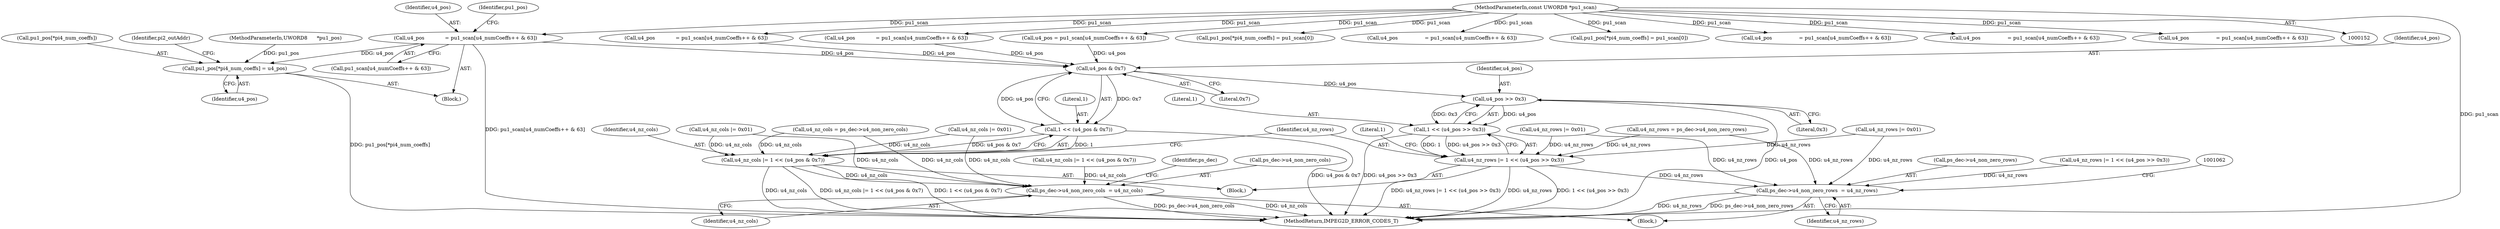 digraph "0_Android_8b4ed5a23175b7ffa56eea4678db7287f825e985@array" {
"1000453" [label="(Call,u4_pos             = pu1_scan[u4_numCoeffs++ & 63])"];
"1000155" [label="(MethodParameterIn,const UWORD8 *pu1_scan)"];
"1000461" [label="(Call,pu1_pos[*pi4_num_coeffs] = u4_pos)"];
"1000719" [label="(Call,u4_pos & 0x7)"];
"1000717" [label="(Call,1 << (u4_pos & 0x7))"];
"1000715" [label="(Call,u4_nz_cols |= 1 << (u4_pos & 0x7))"];
"1001050" [label="(Call,ps_dec->u4_non_zero_cols  = u4_nz_cols)"];
"1000726" [label="(Call,u4_pos >> 0x3)"];
"1000724" [label="(Call,1 << (u4_pos >> 0x3))"];
"1000722" [label="(Call,u4_nz_rows |= 1 << (u4_pos >> 0x3))"];
"1001055" [label="(Call,ps_dec->u4_non_zero_rows  = u4_nz_rows)"];
"1000721" [label="(Literal,0x7)"];
"1000718" [label="(Literal,1)"];
"1000325" [label="(Call,u4_nz_cols |= 0x01)"];
"1000715" [label="(Call,u4_nz_cols |= 1 << (u4_pos & 0x7))"];
"1001055" [label="(Call,ps_dec->u4_non_zero_rows  = u4_nz_rows)"];
"1000362" [label="(Call,pu1_pos[*pi4_num_coeffs] = pu1_scan[0])"];
"1001064" [label="(MethodReturn,IMPEG2D_ERROR_CODES_T)"];
"1000692" [label="(Call,u4_pos = pu1_scan[u4_numCoeffs++ & 63])"];
"1000455" [label="(Call,pu1_scan[u4_numCoeffs++ & 63])"];
"1000461" [label="(Call,pu1_pos[*pi4_num_coeffs] = u4_pos)"];
"1001056" [label="(Call,ps_dec->u4_non_zero_rows)"];
"1000723" [label="(Identifier,u4_nz_rows)"];
"1000936" [label="(Call,u4_pos                 = pu1_scan[u4_numCoeffs++ & 63])"];
"1000454" [label="(Identifier,u4_pos)"];
"1001057" [label="(Identifier,ps_dec)"];
"1000442" [label="(Block,)"];
"1000724" [label="(Call,1 << (u4_pos >> 0x3))"];
"1000309" [label="(Call,pu1_pos[*pi4_num_coeffs] = pu1_scan[0])"];
"1001051" [label="(Call,ps_dec->u4_non_zero_cols)"];
"1000204" [label="(Call,u4_nz_rows = ps_dec->u4_non_zero_rows)"];
"1001050" [label="(Call,ps_dec->u4_non_zero_cols  = u4_nz_cols)"];
"1001059" [label="(Identifier,u4_nz_rows)"];
"1000199" [label="(Call,u4_nz_cols = ps_dec->u4_non_zero_cols)"];
"1000414" [label="(Literal,1)"];
"1001029" [label="(Call,u4_nz_cols |= 1 << (u4_pos & 0x7))"];
"1000415" [label="(Block,)"];
"1000376" [label="(Call,u4_nz_cols |= 0x01)"];
"1000469" [label="(Identifier,pi2_outAddr)"];
"1000622" [label="(Call,u4_pos             = pu1_scan[u4_numCoeffs++ & 63])"];
"1000871" [label="(Call,u4_pos                 = pu1_scan[u4_numCoeffs++ & 63])"];
"1000163" [label="(Block,)"];
"1001036" [label="(Call,u4_nz_rows |= 1 << (u4_pos >> 0x3))"];
"1000716" [label="(Identifier,u4_nz_cols)"];
"1000156" [label="(MethodParameterIn,UWORD8      *pu1_pos)"];
"1000728" [label="(Literal,0x3)"];
"1000725" [label="(Literal,1)"];
"1000463" [label="(Identifier,pu1_pos)"];
"1000462" [label="(Call,pu1_pos[*pi4_num_coeffs])"];
"1000379" [label="(Call,u4_nz_rows |= 0x01)"];
"1000328" [label="(Call,u4_nz_rows |= 0x01)"];
"1000717" [label="(Call,1 << (u4_pos & 0x7))"];
"1000720" [label="(Identifier,u4_pos)"];
"1000726" [label="(Call,u4_pos >> 0x3)"];
"1000563" [label="(Call,u4_pos             = pu1_scan[u4_numCoeffs++ & 63])"];
"1000722" [label="(Call,u4_nz_rows |= 1 << (u4_pos >> 0x3))"];
"1000155" [label="(MethodParameterIn,const UWORD8 *pu1_scan)"];
"1000719" [label="(Call,u4_pos & 0x7)"];
"1001006" [label="(Call,u4_pos                 = pu1_scan[u4_numCoeffs++ & 63])"];
"1000727" [label="(Identifier,u4_pos)"];
"1000466" [label="(Identifier,u4_pos)"];
"1000780" [label="(Call,u4_pos                 = pu1_scan[u4_numCoeffs++ & 63])"];
"1000453" [label="(Call,u4_pos             = pu1_scan[u4_numCoeffs++ & 63])"];
"1001054" [label="(Identifier,u4_nz_cols)"];
"1000453" -> "1000442"  [label="AST: "];
"1000453" -> "1000455"  [label="CFG: "];
"1000454" -> "1000453"  [label="AST: "];
"1000455" -> "1000453"  [label="AST: "];
"1000463" -> "1000453"  [label="CFG: "];
"1000453" -> "1001064"  [label="DDG: pu1_scan[u4_numCoeffs++ & 63]"];
"1000155" -> "1000453"  [label="DDG: pu1_scan"];
"1000453" -> "1000461"  [label="DDG: u4_pos"];
"1000453" -> "1000719"  [label="DDG: u4_pos"];
"1000155" -> "1000152"  [label="AST: "];
"1000155" -> "1001064"  [label="DDG: pu1_scan"];
"1000155" -> "1000309"  [label="DDG: pu1_scan"];
"1000155" -> "1000362"  [label="DDG: pu1_scan"];
"1000155" -> "1000563"  [label="DDG: pu1_scan"];
"1000155" -> "1000622"  [label="DDG: pu1_scan"];
"1000155" -> "1000692"  [label="DDG: pu1_scan"];
"1000155" -> "1000780"  [label="DDG: pu1_scan"];
"1000155" -> "1000871"  [label="DDG: pu1_scan"];
"1000155" -> "1000936"  [label="DDG: pu1_scan"];
"1000155" -> "1001006"  [label="DDG: pu1_scan"];
"1000461" -> "1000442"  [label="AST: "];
"1000461" -> "1000466"  [label="CFG: "];
"1000462" -> "1000461"  [label="AST: "];
"1000466" -> "1000461"  [label="AST: "];
"1000469" -> "1000461"  [label="CFG: "];
"1000461" -> "1001064"  [label="DDG: pu1_pos[*pi4_num_coeffs]"];
"1000156" -> "1000461"  [label="DDG: pu1_pos"];
"1000719" -> "1000717"  [label="AST: "];
"1000719" -> "1000721"  [label="CFG: "];
"1000720" -> "1000719"  [label="AST: "];
"1000721" -> "1000719"  [label="AST: "];
"1000717" -> "1000719"  [label="CFG: "];
"1000719" -> "1000717"  [label="DDG: u4_pos"];
"1000719" -> "1000717"  [label="DDG: 0x7"];
"1000563" -> "1000719"  [label="DDG: u4_pos"];
"1000622" -> "1000719"  [label="DDG: u4_pos"];
"1000692" -> "1000719"  [label="DDG: u4_pos"];
"1000719" -> "1000726"  [label="DDG: u4_pos"];
"1000717" -> "1000715"  [label="AST: "];
"1000718" -> "1000717"  [label="AST: "];
"1000715" -> "1000717"  [label="CFG: "];
"1000717" -> "1001064"  [label="DDG: u4_pos & 0x7"];
"1000717" -> "1000715"  [label="DDG: 1"];
"1000717" -> "1000715"  [label="DDG: u4_pos & 0x7"];
"1000715" -> "1000415"  [label="AST: "];
"1000716" -> "1000715"  [label="AST: "];
"1000723" -> "1000715"  [label="CFG: "];
"1000715" -> "1001064"  [label="DDG: u4_nz_cols"];
"1000715" -> "1001064"  [label="DDG: u4_nz_cols |= 1 << (u4_pos & 0x7)"];
"1000715" -> "1001064"  [label="DDG: 1 << (u4_pos & 0x7)"];
"1000325" -> "1000715"  [label="DDG: u4_nz_cols"];
"1000376" -> "1000715"  [label="DDG: u4_nz_cols"];
"1000199" -> "1000715"  [label="DDG: u4_nz_cols"];
"1000715" -> "1001050"  [label="DDG: u4_nz_cols"];
"1001050" -> "1000163"  [label="AST: "];
"1001050" -> "1001054"  [label="CFG: "];
"1001051" -> "1001050"  [label="AST: "];
"1001054" -> "1001050"  [label="AST: "];
"1001057" -> "1001050"  [label="CFG: "];
"1001050" -> "1001064"  [label="DDG: ps_dec->u4_non_zero_cols"];
"1001050" -> "1001064"  [label="DDG: u4_nz_cols"];
"1000325" -> "1001050"  [label="DDG: u4_nz_cols"];
"1000376" -> "1001050"  [label="DDG: u4_nz_cols"];
"1000199" -> "1001050"  [label="DDG: u4_nz_cols"];
"1001029" -> "1001050"  [label="DDG: u4_nz_cols"];
"1000726" -> "1000724"  [label="AST: "];
"1000726" -> "1000728"  [label="CFG: "];
"1000727" -> "1000726"  [label="AST: "];
"1000728" -> "1000726"  [label="AST: "];
"1000724" -> "1000726"  [label="CFG: "];
"1000726" -> "1001064"  [label="DDG: u4_pos"];
"1000726" -> "1000724"  [label="DDG: u4_pos"];
"1000726" -> "1000724"  [label="DDG: 0x3"];
"1000724" -> "1000722"  [label="AST: "];
"1000725" -> "1000724"  [label="AST: "];
"1000722" -> "1000724"  [label="CFG: "];
"1000724" -> "1001064"  [label="DDG: u4_pos >> 0x3"];
"1000724" -> "1000722"  [label="DDG: 1"];
"1000724" -> "1000722"  [label="DDG: u4_pos >> 0x3"];
"1000722" -> "1000415"  [label="AST: "];
"1000723" -> "1000722"  [label="AST: "];
"1000414" -> "1000722"  [label="CFG: "];
"1000722" -> "1001064"  [label="DDG: 1 << (u4_pos >> 0x3)"];
"1000722" -> "1001064"  [label="DDG: u4_nz_rows |= 1 << (u4_pos >> 0x3)"];
"1000722" -> "1001064"  [label="DDG: u4_nz_rows"];
"1000379" -> "1000722"  [label="DDG: u4_nz_rows"];
"1000328" -> "1000722"  [label="DDG: u4_nz_rows"];
"1000204" -> "1000722"  [label="DDG: u4_nz_rows"];
"1000722" -> "1001055"  [label="DDG: u4_nz_rows"];
"1001055" -> "1000163"  [label="AST: "];
"1001055" -> "1001059"  [label="CFG: "];
"1001056" -> "1001055"  [label="AST: "];
"1001059" -> "1001055"  [label="AST: "];
"1001062" -> "1001055"  [label="CFG: "];
"1001055" -> "1001064"  [label="DDG: ps_dec->u4_non_zero_rows"];
"1001055" -> "1001064"  [label="DDG: u4_nz_rows"];
"1000379" -> "1001055"  [label="DDG: u4_nz_rows"];
"1000328" -> "1001055"  [label="DDG: u4_nz_rows"];
"1001036" -> "1001055"  [label="DDG: u4_nz_rows"];
"1000204" -> "1001055"  [label="DDG: u4_nz_rows"];
}
